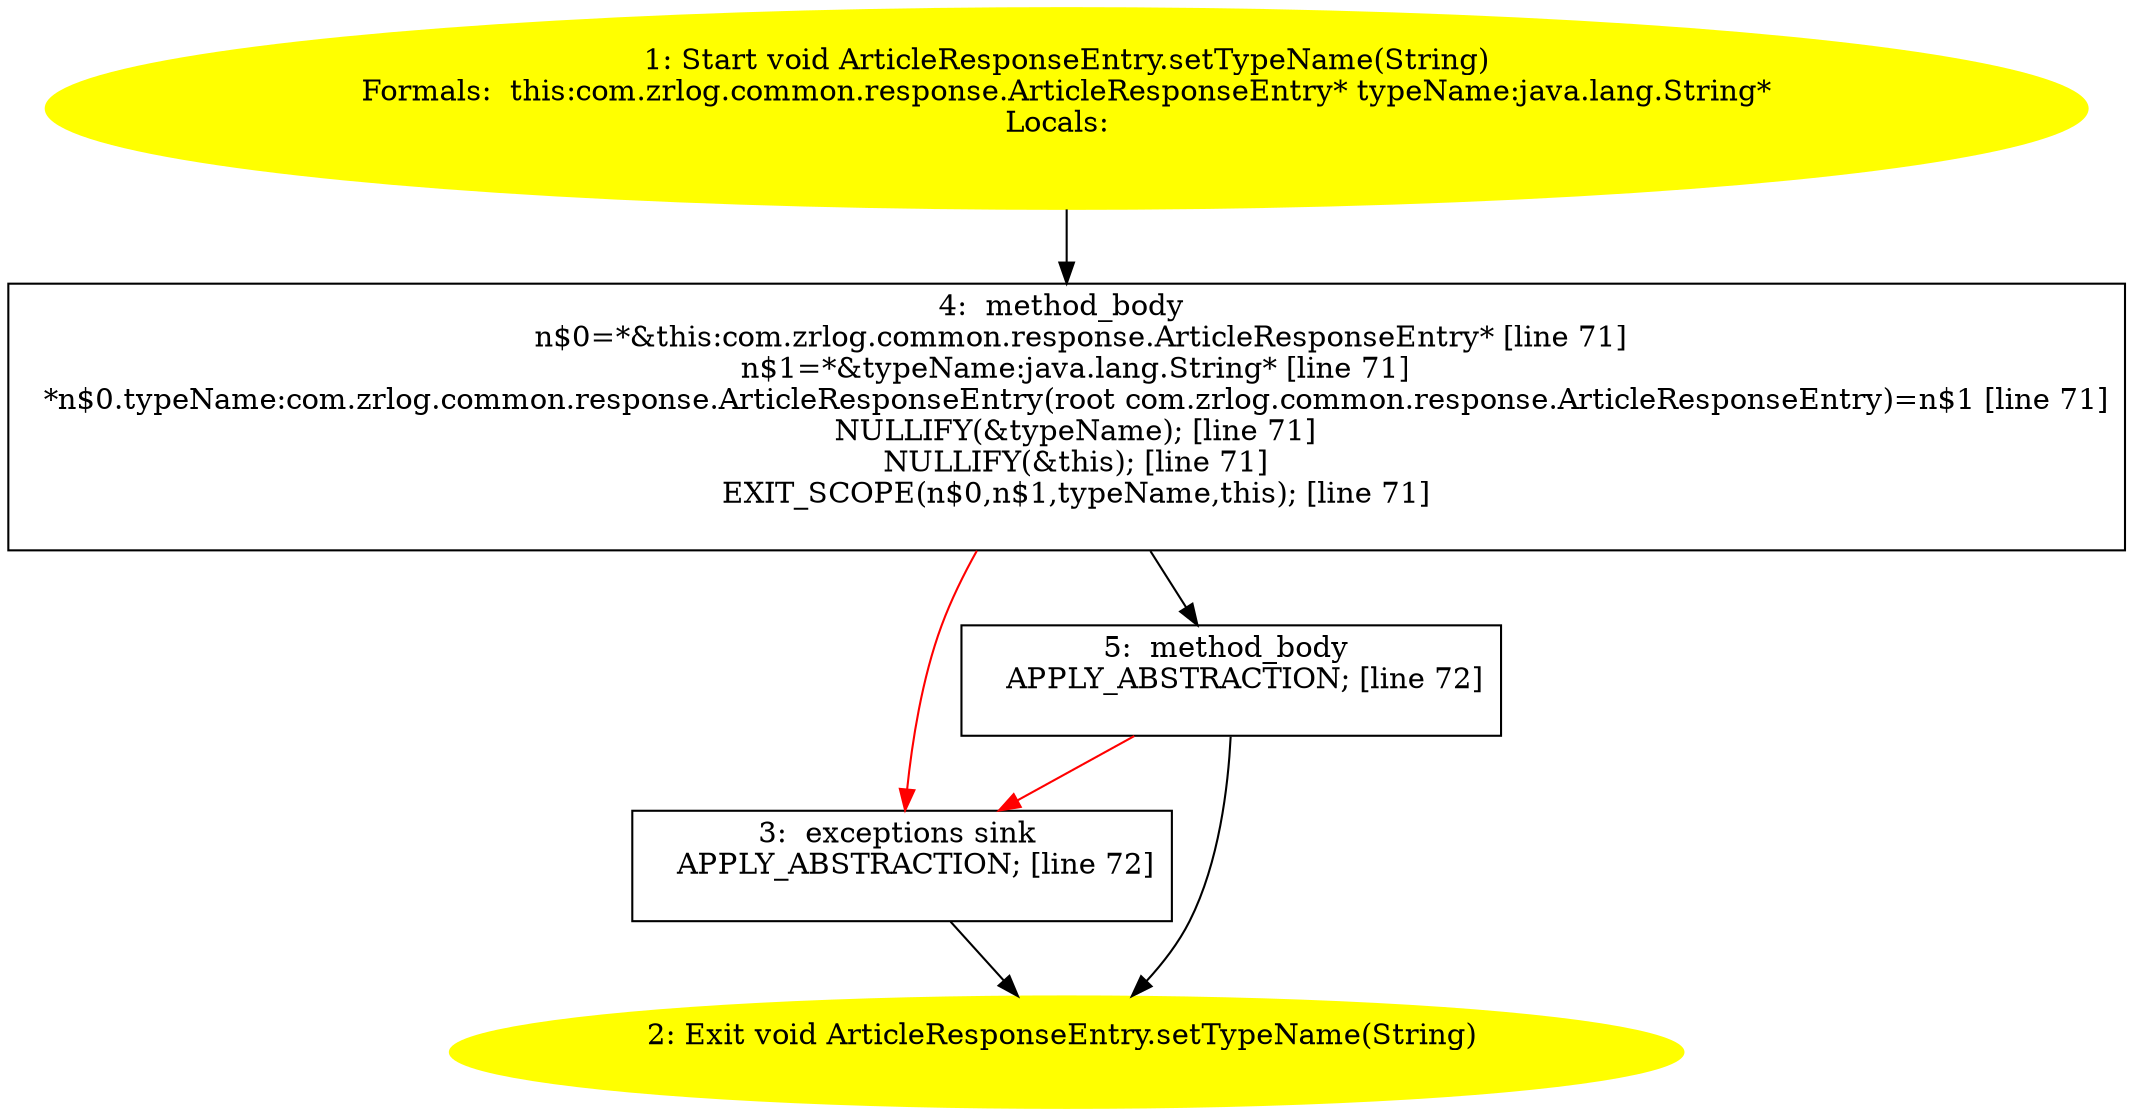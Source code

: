 /* @generated */
digraph cfg {
"com.zrlog.common.response.ArticleResponseEntry.setTypeName(java.lang.String):void.347cb941830938178abf86055071e0f9_1" [label="1: Start void ArticleResponseEntry.setTypeName(String)\nFormals:  this:com.zrlog.common.response.ArticleResponseEntry* typeName:java.lang.String*\nLocals:  \n  " color=yellow style=filled]
	

	 "com.zrlog.common.response.ArticleResponseEntry.setTypeName(java.lang.String):void.347cb941830938178abf86055071e0f9_1" -> "com.zrlog.common.response.ArticleResponseEntry.setTypeName(java.lang.String):void.347cb941830938178abf86055071e0f9_4" ;
"com.zrlog.common.response.ArticleResponseEntry.setTypeName(java.lang.String):void.347cb941830938178abf86055071e0f9_2" [label="2: Exit void ArticleResponseEntry.setTypeName(String) \n  " color=yellow style=filled]
	

"com.zrlog.common.response.ArticleResponseEntry.setTypeName(java.lang.String):void.347cb941830938178abf86055071e0f9_3" [label="3:  exceptions sink \n   APPLY_ABSTRACTION; [line 72]\n " shape="box"]
	

	 "com.zrlog.common.response.ArticleResponseEntry.setTypeName(java.lang.String):void.347cb941830938178abf86055071e0f9_3" -> "com.zrlog.common.response.ArticleResponseEntry.setTypeName(java.lang.String):void.347cb941830938178abf86055071e0f9_2" ;
"com.zrlog.common.response.ArticleResponseEntry.setTypeName(java.lang.String):void.347cb941830938178abf86055071e0f9_4" [label="4:  method_body \n   n$0=*&this:com.zrlog.common.response.ArticleResponseEntry* [line 71]\n  n$1=*&typeName:java.lang.String* [line 71]\n  *n$0.typeName:com.zrlog.common.response.ArticleResponseEntry(root com.zrlog.common.response.ArticleResponseEntry)=n$1 [line 71]\n  NULLIFY(&typeName); [line 71]\n  NULLIFY(&this); [line 71]\n  EXIT_SCOPE(n$0,n$1,typeName,this); [line 71]\n " shape="box"]
	

	 "com.zrlog.common.response.ArticleResponseEntry.setTypeName(java.lang.String):void.347cb941830938178abf86055071e0f9_4" -> "com.zrlog.common.response.ArticleResponseEntry.setTypeName(java.lang.String):void.347cb941830938178abf86055071e0f9_5" ;
	 "com.zrlog.common.response.ArticleResponseEntry.setTypeName(java.lang.String):void.347cb941830938178abf86055071e0f9_4" -> "com.zrlog.common.response.ArticleResponseEntry.setTypeName(java.lang.String):void.347cb941830938178abf86055071e0f9_3" [color="red" ];
"com.zrlog.common.response.ArticleResponseEntry.setTypeName(java.lang.String):void.347cb941830938178abf86055071e0f9_5" [label="5:  method_body \n   APPLY_ABSTRACTION; [line 72]\n " shape="box"]
	

	 "com.zrlog.common.response.ArticleResponseEntry.setTypeName(java.lang.String):void.347cb941830938178abf86055071e0f9_5" -> "com.zrlog.common.response.ArticleResponseEntry.setTypeName(java.lang.String):void.347cb941830938178abf86055071e0f9_2" ;
	 "com.zrlog.common.response.ArticleResponseEntry.setTypeName(java.lang.String):void.347cb941830938178abf86055071e0f9_5" -> "com.zrlog.common.response.ArticleResponseEntry.setTypeName(java.lang.String):void.347cb941830938178abf86055071e0f9_3" [color="red" ];
}
